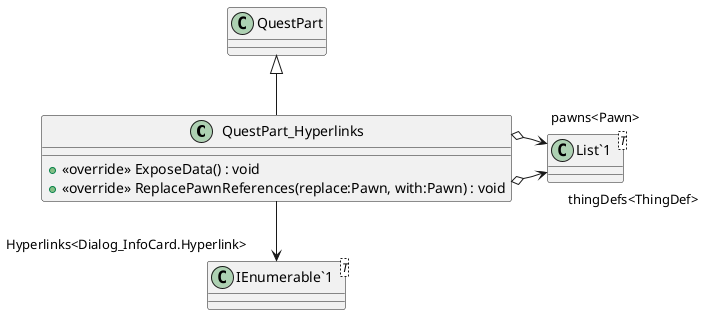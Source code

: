 @startuml
class QuestPart_Hyperlinks {
    + <<override>> ExposeData() : void
    + <<override>> ReplacePawnReferences(replace:Pawn, with:Pawn) : void
}
class "List`1"<T> {
}
class "IEnumerable`1"<T> {
}
QuestPart <|-- QuestPart_Hyperlinks
QuestPart_Hyperlinks o-> "thingDefs<ThingDef>" "List`1"
QuestPart_Hyperlinks o-> "pawns<Pawn>" "List`1"
QuestPart_Hyperlinks --> "Hyperlinks<Dialog_InfoCard.Hyperlink>" "IEnumerable`1"
@enduml
